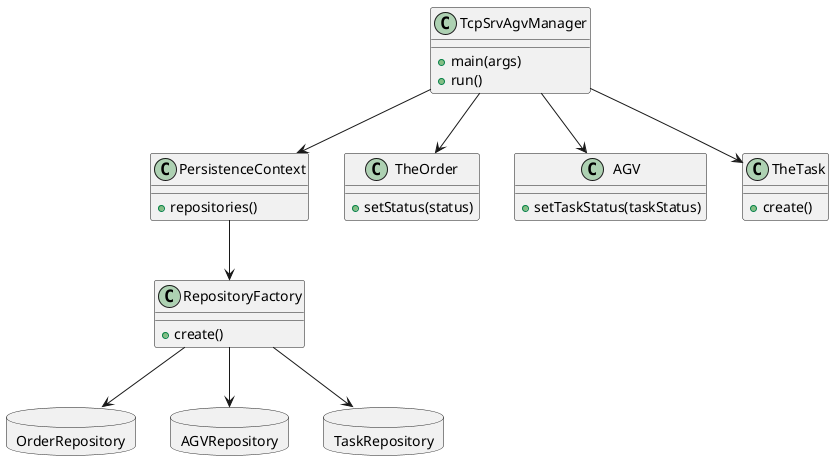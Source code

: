 @startuml

class TcpSrvAgvManager{
+main(args)
+run()
}

class PersistenceContext{
+repositories()
}

class RepositoryFactory{
+create()
}

database OrderRepository{
}

database AGVRepository{
}

database TaskRepository{
}

class TheOrder{
+setStatus(status)
}

class AGV{
+setTaskStatus(taskStatus)
}

class TheTask{
+create()
}

TcpSrvAgvManager --> PersistenceContext

PersistenceContext --> RepositoryFactory

RepositoryFactory --> OrderRepository
RepositoryFactory --> AGVRepository
RepositoryFactory --> TaskRepository

TcpSrvAgvManager --> TheOrder
TcpSrvAgvManager --> AGV
TcpSrvAgvManager --> TheTask

@enduml